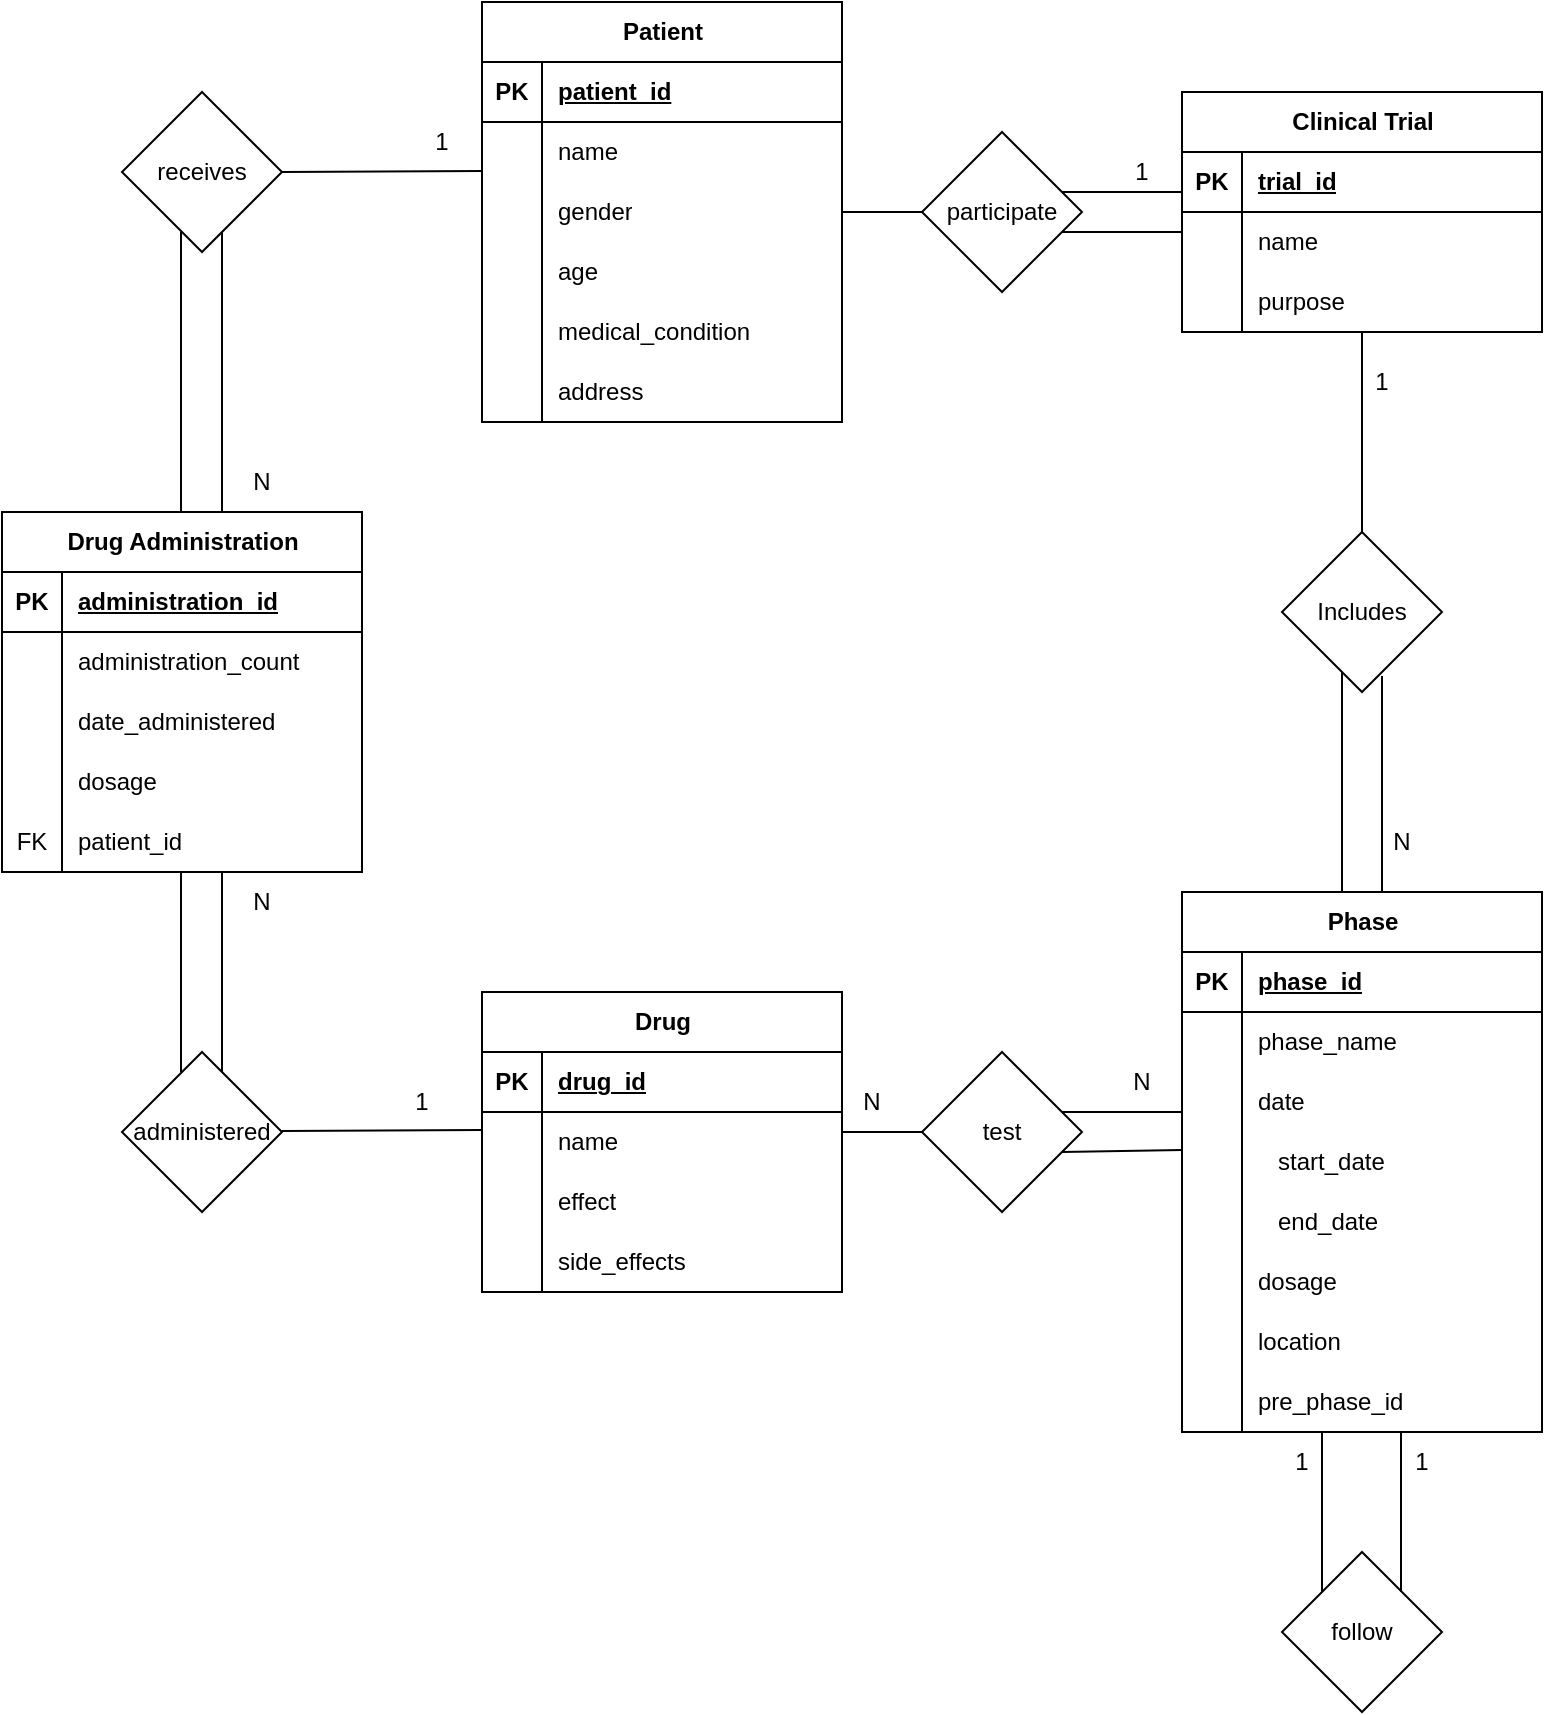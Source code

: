 <mxfile version="24.8.6">
  <diagram id="R2lEEEUBdFMjLlhIrx00" name="20215255">
    <mxGraphModel dx="1509" dy="777" grid="1" gridSize="10" guides="1" tooltips="1" connect="1" arrows="1" fold="1" page="1" pageScale="1" pageWidth="850" pageHeight="1100" math="0" shadow="0" extFonts="Permanent Marker^https://fonts.googleapis.com/css?family=Permanent+Marker">
      <root>
        <mxCell id="0" />
        <mxCell id="1" parent="0" />
        <mxCell id="ZXH_P6t-tBNjJ1LM8fPI-39" value="Clinical Trial" style="shape=table;startSize=30;container=1;collapsible=1;childLayout=tableLayout;fixedRows=1;rowLines=0;fontStyle=1;align=center;resizeLast=1;html=1;" parent="1" vertex="1">
          <mxGeometry x="610" y="80" width="180" height="120" as="geometry" />
        </mxCell>
        <mxCell id="ZXH_P6t-tBNjJ1LM8fPI-40" value="" style="shape=tableRow;horizontal=0;startSize=0;swimlaneHead=0;swimlaneBody=0;fillColor=none;collapsible=0;dropTarget=0;points=[[0,0.5],[1,0.5]];portConstraint=eastwest;top=0;left=0;right=0;bottom=1;" parent="ZXH_P6t-tBNjJ1LM8fPI-39" vertex="1">
          <mxGeometry y="30" width="180" height="30" as="geometry" />
        </mxCell>
        <mxCell id="ZXH_P6t-tBNjJ1LM8fPI-41" value="PK" style="shape=partialRectangle;connectable=0;fillColor=none;top=0;left=0;bottom=0;right=0;fontStyle=1;overflow=hidden;whiteSpace=wrap;html=1;" parent="ZXH_P6t-tBNjJ1LM8fPI-40" vertex="1">
          <mxGeometry width="30" height="30" as="geometry">
            <mxRectangle width="30" height="30" as="alternateBounds" />
          </mxGeometry>
        </mxCell>
        <mxCell id="ZXH_P6t-tBNjJ1LM8fPI-42" value="trial_id" style="shape=partialRectangle;connectable=0;fillColor=none;top=0;left=0;bottom=0;right=0;align=left;spacingLeft=6;fontStyle=5;overflow=hidden;whiteSpace=wrap;html=1;" parent="ZXH_P6t-tBNjJ1LM8fPI-40" vertex="1">
          <mxGeometry x="30" width="150" height="30" as="geometry">
            <mxRectangle width="150" height="30" as="alternateBounds" />
          </mxGeometry>
        </mxCell>
        <mxCell id="ZXH_P6t-tBNjJ1LM8fPI-43" value="" style="shape=tableRow;horizontal=0;startSize=0;swimlaneHead=0;swimlaneBody=0;fillColor=none;collapsible=0;dropTarget=0;points=[[0,0.5],[1,0.5]];portConstraint=eastwest;top=0;left=0;right=0;bottom=0;" parent="ZXH_P6t-tBNjJ1LM8fPI-39" vertex="1">
          <mxGeometry y="60" width="180" height="30" as="geometry" />
        </mxCell>
        <mxCell id="ZXH_P6t-tBNjJ1LM8fPI-44" value="" style="shape=partialRectangle;connectable=0;fillColor=none;top=0;left=0;bottom=0;right=0;editable=1;overflow=hidden;whiteSpace=wrap;html=1;" parent="ZXH_P6t-tBNjJ1LM8fPI-43" vertex="1">
          <mxGeometry width="30" height="30" as="geometry">
            <mxRectangle width="30" height="30" as="alternateBounds" />
          </mxGeometry>
        </mxCell>
        <mxCell id="ZXH_P6t-tBNjJ1LM8fPI-45" value="name" style="shape=partialRectangle;connectable=0;fillColor=none;top=0;left=0;bottom=0;right=0;align=left;spacingLeft=6;overflow=hidden;whiteSpace=wrap;html=1;" parent="ZXH_P6t-tBNjJ1LM8fPI-43" vertex="1">
          <mxGeometry x="30" width="150" height="30" as="geometry">
            <mxRectangle width="150" height="30" as="alternateBounds" />
          </mxGeometry>
        </mxCell>
        <mxCell id="ZXH_P6t-tBNjJ1LM8fPI-49" value="" style="shape=tableRow;horizontal=0;startSize=0;swimlaneHead=0;swimlaneBody=0;fillColor=none;collapsible=0;dropTarget=0;points=[[0,0.5],[1,0.5]];portConstraint=eastwest;top=0;left=0;right=0;bottom=0;" parent="ZXH_P6t-tBNjJ1LM8fPI-39" vertex="1">
          <mxGeometry y="90" width="180" height="30" as="geometry" />
        </mxCell>
        <mxCell id="ZXH_P6t-tBNjJ1LM8fPI-50" value="" style="shape=partialRectangle;connectable=0;fillColor=none;top=0;left=0;bottom=0;right=0;editable=1;overflow=hidden;whiteSpace=wrap;html=1;" parent="ZXH_P6t-tBNjJ1LM8fPI-49" vertex="1">
          <mxGeometry width="30" height="30" as="geometry">
            <mxRectangle width="30" height="30" as="alternateBounds" />
          </mxGeometry>
        </mxCell>
        <mxCell id="ZXH_P6t-tBNjJ1LM8fPI-51" value="purpose" style="shape=partialRectangle;connectable=0;fillColor=none;top=0;left=0;bottom=0;right=0;align=left;spacingLeft=6;overflow=hidden;whiteSpace=wrap;html=1;" parent="ZXH_P6t-tBNjJ1LM8fPI-49" vertex="1">
          <mxGeometry x="30" width="150" height="30" as="geometry">
            <mxRectangle width="150" height="30" as="alternateBounds" />
          </mxGeometry>
        </mxCell>
        <mxCell id="ZXH_P6t-tBNjJ1LM8fPI-52" value="Phase" style="shape=table;startSize=30;container=1;collapsible=1;childLayout=tableLayout;fixedRows=1;rowLines=0;fontStyle=1;align=center;resizeLast=1;html=1;" parent="1" vertex="1">
          <mxGeometry x="610" y="480" width="180" height="270" as="geometry" />
        </mxCell>
        <mxCell id="ZXH_P6t-tBNjJ1LM8fPI-53" value="" style="shape=tableRow;horizontal=0;startSize=0;swimlaneHead=0;swimlaneBody=0;fillColor=none;collapsible=0;dropTarget=0;points=[[0,0.5],[1,0.5]];portConstraint=eastwest;top=0;left=0;right=0;bottom=1;" parent="ZXH_P6t-tBNjJ1LM8fPI-52" vertex="1">
          <mxGeometry y="30" width="180" height="30" as="geometry" />
        </mxCell>
        <mxCell id="ZXH_P6t-tBNjJ1LM8fPI-54" value="PK" style="shape=partialRectangle;connectable=0;fillColor=none;top=0;left=0;bottom=0;right=0;fontStyle=1;overflow=hidden;whiteSpace=wrap;html=1;" parent="ZXH_P6t-tBNjJ1LM8fPI-53" vertex="1">
          <mxGeometry width="30" height="30" as="geometry">
            <mxRectangle width="30" height="30" as="alternateBounds" />
          </mxGeometry>
        </mxCell>
        <mxCell id="ZXH_P6t-tBNjJ1LM8fPI-55" value="phase_id" style="shape=partialRectangle;connectable=0;fillColor=none;top=0;left=0;bottom=0;right=0;align=left;spacingLeft=6;fontStyle=5;overflow=hidden;whiteSpace=wrap;html=1;" parent="ZXH_P6t-tBNjJ1LM8fPI-53" vertex="1">
          <mxGeometry x="30" width="150" height="30" as="geometry">
            <mxRectangle width="150" height="30" as="alternateBounds" />
          </mxGeometry>
        </mxCell>
        <mxCell id="ZXH_P6t-tBNjJ1LM8fPI-56" value="" style="shape=tableRow;horizontal=0;startSize=0;swimlaneHead=0;swimlaneBody=0;fillColor=none;collapsible=0;dropTarget=0;points=[[0,0.5],[1,0.5]];portConstraint=eastwest;top=0;left=0;right=0;bottom=0;" parent="ZXH_P6t-tBNjJ1LM8fPI-52" vertex="1">
          <mxGeometry y="60" width="180" height="30" as="geometry" />
        </mxCell>
        <mxCell id="ZXH_P6t-tBNjJ1LM8fPI-57" value="" style="shape=partialRectangle;connectable=0;fillColor=none;top=0;left=0;bottom=0;right=0;editable=1;overflow=hidden;whiteSpace=wrap;html=1;" parent="ZXH_P6t-tBNjJ1LM8fPI-56" vertex="1">
          <mxGeometry width="30" height="30" as="geometry">
            <mxRectangle width="30" height="30" as="alternateBounds" />
          </mxGeometry>
        </mxCell>
        <mxCell id="ZXH_P6t-tBNjJ1LM8fPI-58" value="phase_name" style="shape=partialRectangle;connectable=0;fillColor=none;top=0;left=0;bottom=0;right=0;align=left;spacingLeft=6;overflow=hidden;whiteSpace=wrap;html=1;" parent="ZXH_P6t-tBNjJ1LM8fPI-56" vertex="1">
          <mxGeometry x="30" width="150" height="30" as="geometry">
            <mxRectangle width="150" height="30" as="alternateBounds" />
          </mxGeometry>
        </mxCell>
        <mxCell id="ZXH_P6t-tBNjJ1LM8fPI-59" value="" style="shape=tableRow;horizontal=0;startSize=0;swimlaneHead=0;swimlaneBody=0;fillColor=none;collapsible=0;dropTarget=0;points=[[0,0.5],[1,0.5]];portConstraint=eastwest;top=0;left=0;right=0;bottom=0;" parent="ZXH_P6t-tBNjJ1LM8fPI-52" vertex="1">
          <mxGeometry y="90" width="180" height="30" as="geometry" />
        </mxCell>
        <mxCell id="ZXH_P6t-tBNjJ1LM8fPI-60" value="" style="shape=partialRectangle;connectable=0;fillColor=none;top=0;left=0;bottom=0;right=0;editable=1;overflow=hidden;whiteSpace=wrap;html=1;" parent="ZXH_P6t-tBNjJ1LM8fPI-59" vertex="1">
          <mxGeometry width="30" height="30" as="geometry">
            <mxRectangle width="30" height="30" as="alternateBounds" />
          </mxGeometry>
        </mxCell>
        <mxCell id="ZXH_P6t-tBNjJ1LM8fPI-61" value="date" style="shape=partialRectangle;connectable=0;fillColor=none;top=0;left=0;bottom=0;right=0;align=left;spacingLeft=6;overflow=hidden;whiteSpace=wrap;html=1;" parent="ZXH_P6t-tBNjJ1LM8fPI-59" vertex="1">
          <mxGeometry x="30" width="150" height="30" as="geometry">
            <mxRectangle width="150" height="30" as="alternateBounds" />
          </mxGeometry>
        </mxCell>
        <mxCell id="ZXH_P6t-tBNjJ1LM8fPI-62" value="" style="shape=tableRow;horizontal=0;startSize=0;swimlaneHead=0;swimlaneBody=0;fillColor=none;collapsible=0;dropTarget=0;points=[[0,0.5],[1,0.5]];portConstraint=eastwest;top=0;left=0;right=0;bottom=0;" parent="ZXH_P6t-tBNjJ1LM8fPI-52" vertex="1">
          <mxGeometry y="120" width="180" height="30" as="geometry" />
        </mxCell>
        <mxCell id="ZXH_P6t-tBNjJ1LM8fPI-63" value="" style="shape=partialRectangle;connectable=0;fillColor=none;top=0;left=0;bottom=0;right=0;editable=1;overflow=hidden;whiteSpace=wrap;html=1;" parent="ZXH_P6t-tBNjJ1LM8fPI-62" vertex="1">
          <mxGeometry width="30" height="30" as="geometry">
            <mxRectangle width="30" height="30" as="alternateBounds" />
          </mxGeometry>
        </mxCell>
        <mxCell id="ZXH_P6t-tBNjJ1LM8fPI-64" value="&amp;nbsp; &amp;nbsp;start_date" style="shape=partialRectangle;connectable=0;fillColor=none;top=0;left=0;bottom=0;right=0;align=left;spacingLeft=6;overflow=hidden;whiteSpace=wrap;html=1;" parent="ZXH_P6t-tBNjJ1LM8fPI-62" vertex="1">
          <mxGeometry x="30" width="150" height="30" as="geometry">
            <mxRectangle width="150" height="30" as="alternateBounds" />
          </mxGeometry>
        </mxCell>
        <mxCell id="ZXH_P6t-tBNjJ1LM8fPI-65" value="" style="shape=tableRow;horizontal=0;startSize=0;swimlaneHead=0;swimlaneBody=0;fillColor=none;collapsible=0;dropTarget=0;points=[[0,0.5],[1,0.5]];portConstraint=eastwest;top=0;left=0;right=0;bottom=0;" parent="ZXH_P6t-tBNjJ1LM8fPI-52" vertex="1">
          <mxGeometry y="150" width="180" height="30" as="geometry" />
        </mxCell>
        <mxCell id="ZXH_P6t-tBNjJ1LM8fPI-66" value="" style="shape=partialRectangle;connectable=0;fillColor=none;top=0;left=0;bottom=0;right=0;editable=1;overflow=hidden;whiteSpace=wrap;html=1;" parent="ZXH_P6t-tBNjJ1LM8fPI-65" vertex="1">
          <mxGeometry width="30" height="30" as="geometry">
            <mxRectangle width="30" height="30" as="alternateBounds" />
          </mxGeometry>
        </mxCell>
        <mxCell id="ZXH_P6t-tBNjJ1LM8fPI-67" value="&amp;nbsp; &amp;nbsp;end_date" style="shape=partialRectangle;connectable=0;fillColor=none;top=0;left=0;bottom=0;right=0;align=left;spacingLeft=6;overflow=hidden;whiteSpace=wrap;html=1;" parent="ZXH_P6t-tBNjJ1LM8fPI-65" vertex="1">
          <mxGeometry x="30" width="150" height="30" as="geometry">
            <mxRectangle width="150" height="30" as="alternateBounds" />
          </mxGeometry>
        </mxCell>
        <mxCell id="ZXH_P6t-tBNjJ1LM8fPI-68" value="" style="shape=tableRow;horizontal=0;startSize=0;swimlaneHead=0;swimlaneBody=0;fillColor=none;collapsible=0;dropTarget=0;points=[[0,0.5],[1,0.5]];portConstraint=eastwest;top=0;left=0;right=0;bottom=0;" parent="ZXH_P6t-tBNjJ1LM8fPI-52" vertex="1">
          <mxGeometry y="180" width="180" height="30" as="geometry" />
        </mxCell>
        <mxCell id="ZXH_P6t-tBNjJ1LM8fPI-69" value="" style="shape=partialRectangle;connectable=0;fillColor=none;top=0;left=0;bottom=0;right=0;editable=1;overflow=hidden;whiteSpace=wrap;html=1;" parent="ZXH_P6t-tBNjJ1LM8fPI-68" vertex="1">
          <mxGeometry width="30" height="30" as="geometry">
            <mxRectangle width="30" height="30" as="alternateBounds" />
          </mxGeometry>
        </mxCell>
        <mxCell id="ZXH_P6t-tBNjJ1LM8fPI-70" value="dosage" style="shape=partialRectangle;connectable=0;fillColor=none;top=0;left=0;bottom=0;right=0;align=left;spacingLeft=6;overflow=hidden;whiteSpace=wrap;html=1;" parent="ZXH_P6t-tBNjJ1LM8fPI-68" vertex="1">
          <mxGeometry x="30" width="150" height="30" as="geometry">
            <mxRectangle width="150" height="30" as="alternateBounds" />
          </mxGeometry>
        </mxCell>
        <mxCell id="ZXH_P6t-tBNjJ1LM8fPI-71" value="" style="shape=tableRow;horizontal=0;startSize=0;swimlaneHead=0;swimlaneBody=0;fillColor=none;collapsible=0;dropTarget=0;points=[[0,0.5],[1,0.5]];portConstraint=eastwest;top=0;left=0;right=0;bottom=0;" parent="ZXH_P6t-tBNjJ1LM8fPI-52" vertex="1">
          <mxGeometry y="210" width="180" height="30" as="geometry" />
        </mxCell>
        <mxCell id="ZXH_P6t-tBNjJ1LM8fPI-72" value="" style="shape=partialRectangle;connectable=0;fillColor=none;top=0;left=0;bottom=0;right=0;editable=1;overflow=hidden;whiteSpace=wrap;html=1;" parent="ZXH_P6t-tBNjJ1LM8fPI-71" vertex="1">
          <mxGeometry width="30" height="30" as="geometry">
            <mxRectangle width="30" height="30" as="alternateBounds" />
          </mxGeometry>
        </mxCell>
        <mxCell id="ZXH_P6t-tBNjJ1LM8fPI-73" value="location" style="shape=partialRectangle;connectable=0;fillColor=none;top=0;left=0;bottom=0;right=0;align=left;spacingLeft=6;overflow=hidden;whiteSpace=wrap;html=1;" parent="ZXH_P6t-tBNjJ1LM8fPI-71" vertex="1">
          <mxGeometry x="30" width="150" height="30" as="geometry">
            <mxRectangle width="150" height="30" as="alternateBounds" />
          </mxGeometry>
        </mxCell>
        <mxCell id="_gNQvHH0QfwZRHE5sfrC-10" value="" style="shape=tableRow;horizontal=0;startSize=0;swimlaneHead=0;swimlaneBody=0;fillColor=none;collapsible=0;dropTarget=0;points=[[0,0.5],[1,0.5]];portConstraint=eastwest;top=0;left=0;right=0;bottom=0;" vertex="1" parent="ZXH_P6t-tBNjJ1LM8fPI-52">
          <mxGeometry y="240" width="180" height="30" as="geometry" />
        </mxCell>
        <mxCell id="_gNQvHH0QfwZRHE5sfrC-11" value="" style="shape=partialRectangle;connectable=0;fillColor=none;top=0;left=0;bottom=0;right=0;editable=1;overflow=hidden;whiteSpace=wrap;html=1;" vertex="1" parent="_gNQvHH0QfwZRHE5sfrC-10">
          <mxGeometry width="30" height="30" as="geometry">
            <mxRectangle width="30" height="30" as="alternateBounds" />
          </mxGeometry>
        </mxCell>
        <mxCell id="_gNQvHH0QfwZRHE5sfrC-12" value="pre_phase_id" style="shape=partialRectangle;connectable=0;fillColor=none;top=0;left=0;bottom=0;right=0;align=left;spacingLeft=6;overflow=hidden;whiteSpace=wrap;html=1;" vertex="1" parent="_gNQvHH0QfwZRHE5sfrC-10">
          <mxGeometry x="30" width="150" height="30" as="geometry">
            <mxRectangle width="150" height="30" as="alternateBounds" />
          </mxGeometry>
        </mxCell>
        <mxCell id="ZXH_P6t-tBNjJ1LM8fPI-74" value="Patient" style="shape=table;startSize=30;container=1;collapsible=1;childLayout=tableLayout;fixedRows=1;rowLines=0;fontStyle=1;align=center;resizeLast=1;html=1;" parent="1" vertex="1">
          <mxGeometry x="260" y="35" width="180" height="210" as="geometry" />
        </mxCell>
        <mxCell id="ZXH_P6t-tBNjJ1LM8fPI-75" value="" style="shape=tableRow;horizontal=0;startSize=0;swimlaneHead=0;swimlaneBody=0;fillColor=none;collapsible=0;dropTarget=0;points=[[0,0.5],[1,0.5]];portConstraint=eastwest;top=0;left=0;right=0;bottom=1;" parent="ZXH_P6t-tBNjJ1LM8fPI-74" vertex="1">
          <mxGeometry y="30" width="180" height="30" as="geometry" />
        </mxCell>
        <mxCell id="ZXH_P6t-tBNjJ1LM8fPI-76" value="PK" style="shape=partialRectangle;connectable=0;fillColor=none;top=0;left=0;bottom=0;right=0;fontStyle=1;overflow=hidden;whiteSpace=wrap;html=1;" parent="ZXH_P6t-tBNjJ1LM8fPI-75" vertex="1">
          <mxGeometry width="30" height="30" as="geometry">
            <mxRectangle width="30" height="30" as="alternateBounds" />
          </mxGeometry>
        </mxCell>
        <mxCell id="ZXH_P6t-tBNjJ1LM8fPI-77" value="patient_id" style="shape=partialRectangle;connectable=0;fillColor=none;top=0;left=0;bottom=0;right=0;align=left;spacingLeft=6;fontStyle=5;overflow=hidden;whiteSpace=wrap;html=1;" parent="ZXH_P6t-tBNjJ1LM8fPI-75" vertex="1">
          <mxGeometry x="30" width="150" height="30" as="geometry">
            <mxRectangle width="150" height="30" as="alternateBounds" />
          </mxGeometry>
        </mxCell>
        <mxCell id="ZXH_P6t-tBNjJ1LM8fPI-78" value="" style="shape=tableRow;horizontal=0;startSize=0;swimlaneHead=0;swimlaneBody=0;fillColor=none;collapsible=0;dropTarget=0;points=[[0,0.5],[1,0.5]];portConstraint=eastwest;top=0;left=0;right=0;bottom=0;" parent="ZXH_P6t-tBNjJ1LM8fPI-74" vertex="1">
          <mxGeometry y="60" width="180" height="30" as="geometry" />
        </mxCell>
        <mxCell id="ZXH_P6t-tBNjJ1LM8fPI-79" value="" style="shape=partialRectangle;connectable=0;fillColor=none;top=0;left=0;bottom=0;right=0;editable=1;overflow=hidden;whiteSpace=wrap;html=1;" parent="ZXH_P6t-tBNjJ1LM8fPI-78" vertex="1">
          <mxGeometry width="30" height="30" as="geometry">
            <mxRectangle width="30" height="30" as="alternateBounds" />
          </mxGeometry>
        </mxCell>
        <mxCell id="ZXH_P6t-tBNjJ1LM8fPI-80" value="name" style="shape=partialRectangle;connectable=0;fillColor=none;top=0;left=0;bottom=0;right=0;align=left;spacingLeft=6;overflow=hidden;whiteSpace=wrap;html=1;" parent="ZXH_P6t-tBNjJ1LM8fPI-78" vertex="1">
          <mxGeometry x="30" width="150" height="30" as="geometry">
            <mxRectangle width="150" height="30" as="alternateBounds" />
          </mxGeometry>
        </mxCell>
        <mxCell id="ZXH_P6t-tBNjJ1LM8fPI-81" value="" style="shape=tableRow;horizontal=0;startSize=0;swimlaneHead=0;swimlaneBody=0;fillColor=none;collapsible=0;dropTarget=0;points=[[0,0.5],[1,0.5]];portConstraint=eastwest;top=0;left=0;right=0;bottom=0;" parent="ZXH_P6t-tBNjJ1LM8fPI-74" vertex="1">
          <mxGeometry y="90" width="180" height="30" as="geometry" />
        </mxCell>
        <mxCell id="ZXH_P6t-tBNjJ1LM8fPI-82" value="" style="shape=partialRectangle;connectable=0;fillColor=none;top=0;left=0;bottom=0;right=0;editable=1;overflow=hidden;whiteSpace=wrap;html=1;" parent="ZXH_P6t-tBNjJ1LM8fPI-81" vertex="1">
          <mxGeometry width="30" height="30" as="geometry">
            <mxRectangle width="30" height="30" as="alternateBounds" />
          </mxGeometry>
        </mxCell>
        <mxCell id="ZXH_P6t-tBNjJ1LM8fPI-83" value="gender" style="shape=partialRectangle;connectable=0;fillColor=none;top=0;left=0;bottom=0;right=0;align=left;spacingLeft=6;overflow=hidden;whiteSpace=wrap;html=1;" parent="ZXH_P6t-tBNjJ1LM8fPI-81" vertex="1">
          <mxGeometry x="30" width="150" height="30" as="geometry">
            <mxRectangle width="150" height="30" as="alternateBounds" />
          </mxGeometry>
        </mxCell>
        <mxCell id="ZXH_P6t-tBNjJ1LM8fPI-84" value="" style="shape=tableRow;horizontal=0;startSize=0;swimlaneHead=0;swimlaneBody=0;fillColor=none;collapsible=0;dropTarget=0;points=[[0,0.5],[1,0.5]];portConstraint=eastwest;top=0;left=0;right=0;bottom=0;" parent="ZXH_P6t-tBNjJ1LM8fPI-74" vertex="1">
          <mxGeometry y="120" width="180" height="30" as="geometry" />
        </mxCell>
        <mxCell id="ZXH_P6t-tBNjJ1LM8fPI-85" value="" style="shape=partialRectangle;connectable=0;fillColor=none;top=0;left=0;bottom=0;right=0;editable=1;overflow=hidden;whiteSpace=wrap;html=1;" parent="ZXH_P6t-tBNjJ1LM8fPI-84" vertex="1">
          <mxGeometry width="30" height="30" as="geometry">
            <mxRectangle width="30" height="30" as="alternateBounds" />
          </mxGeometry>
        </mxCell>
        <mxCell id="ZXH_P6t-tBNjJ1LM8fPI-86" value="age" style="shape=partialRectangle;connectable=0;fillColor=none;top=0;left=0;bottom=0;right=0;align=left;spacingLeft=6;overflow=hidden;whiteSpace=wrap;html=1;" parent="ZXH_P6t-tBNjJ1LM8fPI-84" vertex="1">
          <mxGeometry x="30" width="150" height="30" as="geometry">
            <mxRectangle width="150" height="30" as="alternateBounds" />
          </mxGeometry>
        </mxCell>
        <mxCell id="ZXH_P6t-tBNjJ1LM8fPI-87" value="" style="shape=tableRow;horizontal=0;startSize=0;swimlaneHead=0;swimlaneBody=0;fillColor=none;collapsible=0;dropTarget=0;points=[[0,0.5],[1,0.5]];portConstraint=eastwest;top=0;left=0;right=0;bottom=0;" parent="ZXH_P6t-tBNjJ1LM8fPI-74" vertex="1">
          <mxGeometry y="150" width="180" height="30" as="geometry" />
        </mxCell>
        <mxCell id="ZXH_P6t-tBNjJ1LM8fPI-88" value="" style="shape=partialRectangle;connectable=0;fillColor=none;top=0;left=0;bottom=0;right=0;editable=1;overflow=hidden;whiteSpace=wrap;html=1;" parent="ZXH_P6t-tBNjJ1LM8fPI-87" vertex="1">
          <mxGeometry width="30" height="30" as="geometry">
            <mxRectangle width="30" height="30" as="alternateBounds" />
          </mxGeometry>
        </mxCell>
        <mxCell id="ZXH_P6t-tBNjJ1LM8fPI-89" value="medical_condition" style="shape=partialRectangle;connectable=0;fillColor=none;top=0;left=0;bottom=0;right=0;align=left;spacingLeft=6;overflow=hidden;whiteSpace=wrap;html=1;" parent="ZXH_P6t-tBNjJ1LM8fPI-87" vertex="1">
          <mxGeometry x="30" width="150" height="30" as="geometry">
            <mxRectangle width="150" height="30" as="alternateBounds" />
          </mxGeometry>
        </mxCell>
        <mxCell id="ZXH_P6t-tBNjJ1LM8fPI-90" value="" style="shape=tableRow;horizontal=0;startSize=0;swimlaneHead=0;swimlaneBody=0;fillColor=none;collapsible=0;dropTarget=0;points=[[0,0.5],[1,0.5]];portConstraint=eastwest;top=0;left=0;right=0;bottom=0;" parent="ZXH_P6t-tBNjJ1LM8fPI-74" vertex="1">
          <mxGeometry y="180" width="180" height="30" as="geometry" />
        </mxCell>
        <mxCell id="ZXH_P6t-tBNjJ1LM8fPI-91" value="" style="shape=partialRectangle;connectable=0;fillColor=none;top=0;left=0;bottom=0;right=0;editable=1;overflow=hidden;whiteSpace=wrap;html=1;" parent="ZXH_P6t-tBNjJ1LM8fPI-90" vertex="1">
          <mxGeometry width="30" height="30" as="geometry">
            <mxRectangle width="30" height="30" as="alternateBounds" />
          </mxGeometry>
        </mxCell>
        <mxCell id="ZXH_P6t-tBNjJ1LM8fPI-92" value="address" style="shape=partialRectangle;connectable=0;fillColor=none;top=0;left=0;bottom=0;right=0;align=left;spacingLeft=6;overflow=hidden;whiteSpace=wrap;html=1;" parent="ZXH_P6t-tBNjJ1LM8fPI-90" vertex="1">
          <mxGeometry x="30" width="150" height="30" as="geometry">
            <mxRectangle width="150" height="30" as="alternateBounds" />
          </mxGeometry>
        </mxCell>
        <mxCell id="ZXH_P6t-tBNjJ1LM8fPI-93" value="Drug" style="shape=table;startSize=30;container=1;collapsible=1;childLayout=tableLayout;fixedRows=1;rowLines=0;fontStyle=1;align=center;resizeLast=1;html=1;" parent="1" vertex="1">
          <mxGeometry x="260" y="530" width="180" height="150" as="geometry" />
        </mxCell>
        <mxCell id="ZXH_P6t-tBNjJ1LM8fPI-94" value="" style="shape=tableRow;horizontal=0;startSize=0;swimlaneHead=0;swimlaneBody=0;fillColor=none;collapsible=0;dropTarget=0;points=[[0,0.5],[1,0.5]];portConstraint=eastwest;top=0;left=0;right=0;bottom=1;" parent="ZXH_P6t-tBNjJ1LM8fPI-93" vertex="1">
          <mxGeometry y="30" width="180" height="30" as="geometry" />
        </mxCell>
        <mxCell id="ZXH_P6t-tBNjJ1LM8fPI-95" value="PK" style="shape=partialRectangle;connectable=0;fillColor=none;top=0;left=0;bottom=0;right=0;fontStyle=1;overflow=hidden;whiteSpace=wrap;html=1;" parent="ZXH_P6t-tBNjJ1LM8fPI-94" vertex="1">
          <mxGeometry width="30" height="30" as="geometry">
            <mxRectangle width="30" height="30" as="alternateBounds" />
          </mxGeometry>
        </mxCell>
        <mxCell id="ZXH_P6t-tBNjJ1LM8fPI-96" value="drug_id" style="shape=partialRectangle;connectable=0;fillColor=none;top=0;left=0;bottom=0;right=0;align=left;spacingLeft=6;fontStyle=5;overflow=hidden;whiteSpace=wrap;html=1;" parent="ZXH_P6t-tBNjJ1LM8fPI-94" vertex="1">
          <mxGeometry x="30" width="150" height="30" as="geometry">
            <mxRectangle width="150" height="30" as="alternateBounds" />
          </mxGeometry>
        </mxCell>
        <mxCell id="ZXH_P6t-tBNjJ1LM8fPI-97" value="" style="shape=tableRow;horizontal=0;startSize=0;swimlaneHead=0;swimlaneBody=0;fillColor=none;collapsible=0;dropTarget=0;points=[[0,0.5],[1,0.5]];portConstraint=eastwest;top=0;left=0;right=0;bottom=0;" parent="ZXH_P6t-tBNjJ1LM8fPI-93" vertex="1">
          <mxGeometry y="60" width="180" height="30" as="geometry" />
        </mxCell>
        <mxCell id="ZXH_P6t-tBNjJ1LM8fPI-98" value="" style="shape=partialRectangle;connectable=0;fillColor=none;top=0;left=0;bottom=0;right=0;editable=1;overflow=hidden;whiteSpace=wrap;html=1;" parent="ZXH_P6t-tBNjJ1LM8fPI-97" vertex="1">
          <mxGeometry width="30" height="30" as="geometry">
            <mxRectangle width="30" height="30" as="alternateBounds" />
          </mxGeometry>
        </mxCell>
        <mxCell id="ZXH_P6t-tBNjJ1LM8fPI-99" value="name" style="shape=partialRectangle;connectable=0;fillColor=none;top=0;left=0;bottom=0;right=0;align=left;spacingLeft=6;overflow=hidden;whiteSpace=wrap;html=1;" parent="ZXH_P6t-tBNjJ1LM8fPI-97" vertex="1">
          <mxGeometry x="30" width="150" height="30" as="geometry">
            <mxRectangle width="150" height="30" as="alternateBounds" />
          </mxGeometry>
        </mxCell>
        <mxCell id="ZXH_P6t-tBNjJ1LM8fPI-100" value="" style="shape=tableRow;horizontal=0;startSize=0;swimlaneHead=0;swimlaneBody=0;fillColor=none;collapsible=0;dropTarget=0;points=[[0,0.5],[1,0.5]];portConstraint=eastwest;top=0;left=0;right=0;bottom=0;" parent="ZXH_P6t-tBNjJ1LM8fPI-93" vertex="1">
          <mxGeometry y="90" width="180" height="30" as="geometry" />
        </mxCell>
        <mxCell id="ZXH_P6t-tBNjJ1LM8fPI-101" value="" style="shape=partialRectangle;connectable=0;fillColor=none;top=0;left=0;bottom=0;right=0;editable=1;overflow=hidden;whiteSpace=wrap;html=1;" parent="ZXH_P6t-tBNjJ1LM8fPI-100" vertex="1">
          <mxGeometry width="30" height="30" as="geometry">
            <mxRectangle width="30" height="30" as="alternateBounds" />
          </mxGeometry>
        </mxCell>
        <mxCell id="ZXH_P6t-tBNjJ1LM8fPI-102" value="effect" style="shape=partialRectangle;connectable=0;fillColor=none;top=0;left=0;bottom=0;right=0;align=left;spacingLeft=6;overflow=hidden;whiteSpace=wrap;html=1;" parent="ZXH_P6t-tBNjJ1LM8fPI-100" vertex="1">
          <mxGeometry x="30" width="150" height="30" as="geometry">
            <mxRectangle width="150" height="30" as="alternateBounds" />
          </mxGeometry>
        </mxCell>
        <mxCell id="ZXH_P6t-tBNjJ1LM8fPI-106" value="" style="shape=tableRow;horizontal=0;startSize=0;swimlaneHead=0;swimlaneBody=0;fillColor=none;collapsible=0;dropTarget=0;points=[[0,0.5],[1,0.5]];portConstraint=eastwest;top=0;left=0;right=0;bottom=0;" parent="ZXH_P6t-tBNjJ1LM8fPI-93" vertex="1">
          <mxGeometry y="120" width="180" height="30" as="geometry" />
        </mxCell>
        <mxCell id="ZXH_P6t-tBNjJ1LM8fPI-107" value="" style="shape=partialRectangle;connectable=0;fillColor=none;top=0;left=0;bottom=0;right=0;editable=1;overflow=hidden;whiteSpace=wrap;html=1;" parent="ZXH_P6t-tBNjJ1LM8fPI-106" vertex="1">
          <mxGeometry width="30" height="30" as="geometry">
            <mxRectangle width="30" height="30" as="alternateBounds" />
          </mxGeometry>
        </mxCell>
        <mxCell id="ZXH_P6t-tBNjJ1LM8fPI-108" value="side_effects" style="shape=partialRectangle;connectable=0;fillColor=none;top=0;left=0;bottom=0;right=0;align=left;spacingLeft=6;overflow=hidden;whiteSpace=wrap;html=1;" parent="ZXH_P6t-tBNjJ1LM8fPI-106" vertex="1">
          <mxGeometry x="30" width="150" height="30" as="geometry">
            <mxRectangle width="150" height="30" as="alternateBounds" />
          </mxGeometry>
        </mxCell>
        <mxCell id="ZXH_P6t-tBNjJ1LM8fPI-109" value="Drug Administration" style="shape=table;startSize=30;container=1;collapsible=1;childLayout=tableLayout;fixedRows=1;rowLines=0;fontStyle=1;align=center;resizeLast=1;html=1;" parent="1" vertex="1">
          <mxGeometry x="20" y="290" width="180" height="180" as="geometry" />
        </mxCell>
        <mxCell id="ZXH_P6t-tBNjJ1LM8fPI-110" value="" style="shape=tableRow;horizontal=0;startSize=0;swimlaneHead=0;swimlaneBody=0;fillColor=none;collapsible=0;dropTarget=0;points=[[0,0.5],[1,0.5]];portConstraint=eastwest;top=0;left=0;right=0;bottom=1;" parent="ZXH_P6t-tBNjJ1LM8fPI-109" vertex="1">
          <mxGeometry y="30" width="180" height="30" as="geometry" />
        </mxCell>
        <mxCell id="ZXH_P6t-tBNjJ1LM8fPI-111" value="PK" style="shape=partialRectangle;connectable=0;fillColor=none;top=0;left=0;bottom=0;right=0;fontStyle=1;overflow=hidden;whiteSpace=wrap;html=1;" parent="ZXH_P6t-tBNjJ1LM8fPI-110" vertex="1">
          <mxGeometry width="30" height="30" as="geometry">
            <mxRectangle width="30" height="30" as="alternateBounds" />
          </mxGeometry>
        </mxCell>
        <mxCell id="ZXH_P6t-tBNjJ1LM8fPI-112" value="administration_id" style="shape=partialRectangle;connectable=0;fillColor=none;top=0;left=0;bottom=0;right=0;align=left;spacingLeft=6;fontStyle=5;overflow=hidden;whiteSpace=wrap;html=1;" parent="ZXH_P6t-tBNjJ1LM8fPI-110" vertex="1">
          <mxGeometry x="30" width="150" height="30" as="geometry">
            <mxRectangle width="150" height="30" as="alternateBounds" />
          </mxGeometry>
        </mxCell>
        <mxCell id="ZXH_P6t-tBNjJ1LM8fPI-113" value="" style="shape=tableRow;horizontal=0;startSize=0;swimlaneHead=0;swimlaneBody=0;fillColor=none;collapsible=0;dropTarget=0;points=[[0,0.5],[1,0.5]];portConstraint=eastwest;top=0;left=0;right=0;bottom=0;" parent="ZXH_P6t-tBNjJ1LM8fPI-109" vertex="1">
          <mxGeometry y="60" width="180" height="30" as="geometry" />
        </mxCell>
        <mxCell id="ZXH_P6t-tBNjJ1LM8fPI-114" value="" style="shape=partialRectangle;connectable=0;fillColor=none;top=0;left=0;bottom=0;right=0;editable=1;overflow=hidden;whiteSpace=wrap;html=1;" parent="ZXH_P6t-tBNjJ1LM8fPI-113" vertex="1">
          <mxGeometry width="30" height="30" as="geometry">
            <mxRectangle width="30" height="30" as="alternateBounds" />
          </mxGeometry>
        </mxCell>
        <mxCell id="ZXH_P6t-tBNjJ1LM8fPI-115" value="administration_count" style="shape=partialRectangle;connectable=0;fillColor=none;top=0;left=0;bottom=0;right=0;align=left;spacingLeft=6;overflow=hidden;whiteSpace=wrap;html=1;" parent="ZXH_P6t-tBNjJ1LM8fPI-113" vertex="1">
          <mxGeometry x="30" width="150" height="30" as="geometry">
            <mxRectangle width="150" height="30" as="alternateBounds" />
          </mxGeometry>
        </mxCell>
        <mxCell id="ZXH_P6t-tBNjJ1LM8fPI-116" value="" style="shape=tableRow;horizontal=0;startSize=0;swimlaneHead=0;swimlaneBody=0;fillColor=none;collapsible=0;dropTarget=0;points=[[0,0.5],[1,0.5]];portConstraint=eastwest;top=0;left=0;right=0;bottom=0;" parent="ZXH_P6t-tBNjJ1LM8fPI-109" vertex="1">
          <mxGeometry y="90" width="180" height="30" as="geometry" />
        </mxCell>
        <mxCell id="ZXH_P6t-tBNjJ1LM8fPI-117" value="" style="shape=partialRectangle;connectable=0;fillColor=none;top=0;left=0;bottom=0;right=0;editable=1;overflow=hidden;whiteSpace=wrap;html=1;" parent="ZXH_P6t-tBNjJ1LM8fPI-116" vertex="1">
          <mxGeometry width="30" height="30" as="geometry">
            <mxRectangle width="30" height="30" as="alternateBounds" />
          </mxGeometry>
        </mxCell>
        <mxCell id="ZXH_P6t-tBNjJ1LM8fPI-118" value="date_administered" style="shape=partialRectangle;connectable=0;fillColor=none;top=0;left=0;bottom=0;right=0;align=left;spacingLeft=6;overflow=hidden;whiteSpace=wrap;html=1;" parent="ZXH_P6t-tBNjJ1LM8fPI-116" vertex="1">
          <mxGeometry x="30" width="150" height="30" as="geometry">
            <mxRectangle width="150" height="30" as="alternateBounds" />
          </mxGeometry>
        </mxCell>
        <mxCell id="ZXH_P6t-tBNjJ1LM8fPI-122" value="" style="shape=tableRow;horizontal=0;startSize=0;swimlaneHead=0;swimlaneBody=0;fillColor=none;collapsible=0;dropTarget=0;points=[[0,0.5],[1,0.5]];portConstraint=eastwest;top=0;left=0;right=0;bottom=0;" parent="ZXH_P6t-tBNjJ1LM8fPI-109" vertex="1">
          <mxGeometry y="120" width="180" height="30" as="geometry" />
        </mxCell>
        <mxCell id="ZXH_P6t-tBNjJ1LM8fPI-123" value="" style="shape=partialRectangle;connectable=0;fillColor=none;top=0;left=0;bottom=0;right=0;editable=1;overflow=hidden;whiteSpace=wrap;html=1;" parent="ZXH_P6t-tBNjJ1LM8fPI-122" vertex="1">
          <mxGeometry width="30" height="30" as="geometry">
            <mxRectangle width="30" height="30" as="alternateBounds" />
          </mxGeometry>
        </mxCell>
        <mxCell id="ZXH_P6t-tBNjJ1LM8fPI-124" value="dosage" style="shape=partialRectangle;connectable=0;fillColor=none;top=0;left=0;bottom=0;right=0;align=left;spacingLeft=6;overflow=hidden;whiteSpace=wrap;html=1;" parent="ZXH_P6t-tBNjJ1LM8fPI-122" vertex="1">
          <mxGeometry x="30" width="150" height="30" as="geometry">
            <mxRectangle width="150" height="30" as="alternateBounds" />
          </mxGeometry>
        </mxCell>
        <mxCell id="ZXH_P6t-tBNjJ1LM8fPI-125" value="" style="shape=tableRow;horizontal=0;startSize=0;swimlaneHead=0;swimlaneBody=0;fillColor=none;collapsible=0;dropTarget=0;points=[[0,0.5],[1,0.5]];portConstraint=eastwest;top=0;left=0;right=0;bottom=0;" parent="ZXH_P6t-tBNjJ1LM8fPI-109" vertex="1">
          <mxGeometry y="150" width="180" height="30" as="geometry" />
        </mxCell>
        <mxCell id="ZXH_P6t-tBNjJ1LM8fPI-126" value="FK" style="shape=partialRectangle;connectable=0;fillColor=none;top=0;left=0;bottom=0;right=0;editable=1;overflow=hidden;whiteSpace=wrap;html=1;" parent="ZXH_P6t-tBNjJ1LM8fPI-125" vertex="1">
          <mxGeometry width="30" height="30" as="geometry">
            <mxRectangle width="30" height="30" as="alternateBounds" />
          </mxGeometry>
        </mxCell>
        <mxCell id="ZXH_P6t-tBNjJ1LM8fPI-127" value="patient_id" style="shape=partialRectangle;connectable=0;fillColor=none;top=0;left=0;bottom=0;right=0;align=left;spacingLeft=6;overflow=hidden;whiteSpace=wrap;html=1;" parent="ZXH_P6t-tBNjJ1LM8fPI-125" vertex="1">
          <mxGeometry x="30" width="150" height="30" as="geometry">
            <mxRectangle width="150" height="30" as="alternateBounds" />
          </mxGeometry>
        </mxCell>
        <mxCell id="_gNQvHH0QfwZRHE5sfrC-13" value="Includes" style="rhombus;whiteSpace=wrap;html=1;" vertex="1" parent="1">
          <mxGeometry x="660" y="300" width="80" height="80" as="geometry" />
        </mxCell>
        <mxCell id="_gNQvHH0QfwZRHE5sfrC-14" value="" style="endArrow=none;html=1;rounded=0;entryX=0.5;entryY=0;entryDx=0;entryDy=0;" edge="1" parent="1" target="_gNQvHH0QfwZRHE5sfrC-13">
          <mxGeometry relative="1" as="geometry">
            <mxPoint x="700" y="200" as="sourcePoint" />
            <mxPoint x="420" y="520" as="targetPoint" />
          </mxGeometry>
        </mxCell>
        <mxCell id="_gNQvHH0QfwZRHE5sfrC-15" value="" style="endArrow=none;html=1;rounded=0;entryX=0.5;entryY=0;entryDx=0;entryDy=0;exitX=0.375;exitY=0.875;exitDx=0;exitDy=0;exitPerimeter=0;" edge="1" parent="1" source="_gNQvHH0QfwZRHE5sfrC-13">
          <mxGeometry relative="1" as="geometry">
            <mxPoint x="690" y="380" as="sourcePoint" />
            <mxPoint x="690" y="480" as="targetPoint" />
          </mxGeometry>
        </mxCell>
        <mxCell id="_gNQvHH0QfwZRHE5sfrC-16" value="" style="endArrow=none;html=1;rounded=0;entryX=0.5;entryY=0;entryDx=0;entryDy=0;exitX=0.625;exitY=0.9;exitDx=0;exitDy=0;exitPerimeter=0;" edge="1" parent="1" source="_gNQvHH0QfwZRHE5sfrC-13">
          <mxGeometry relative="1" as="geometry">
            <mxPoint x="710" y="380" as="sourcePoint" />
            <mxPoint x="710" y="480" as="targetPoint" />
          </mxGeometry>
        </mxCell>
        <mxCell id="_gNQvHH0QfwZRHE5sfrC-17" value="1" style="text;html=1;align=center;verticalAlign=middle;whiteSpace=wrap;rounded=0;" vertex="1" parent="1">
          <mxGeometry x="680" y="210" width="60" height="30" as="geometry" />
        </mxCell>
        <mxCell id="_gNQvHH0QfwZRHE5sfrC-18" value="N" style="text;html=1;align=center;verticalAlign=middle;whiteSpace=wrap;rounded=0;" vertex="1" parent="1">
          <mxGeometry x="690" y="440" width="60" height="30" as="geometry" />
        </mxCell>
        <mxCell id="_gNQvHH0QfwZRHE5sfrC-19" value="participate" style="rhombus;whiteSpace=wrap;html=1;" vertex="1" parent="1">
          <mxGeometry x="480" y="100" width="80" height="80" as="geometry" />
        </mxCell>
        <mxCell id="_gNQvHH0QfwZRHE5sfrC-20" value="test" style="rhombus;whiteSpace=wrap;html=1;" vertex="1" parent="1">
          <mxGeometry x="480" y="560" width="80" height="80" as="geometry" />
        </mxCell>
        <mxCell id="_gNQvHH0QfwZRHE5sfrC-21" value="administered" style="rhombus;whiteSpace=wrap;html=1;" vertex="1" parent="1">
          <mxGeometry x="80" y="560" width="80" height="80" as="geometry" />
        </mxCell>
        <mxCell id="_gNQvHH0QfwZRHE5sfrC-22" value="receives" style="rhombus;whiteSpace=wrap;html=1;" vertex="1" parent="1">
          <mxGeometry x="80" y="80" width="80" height="80" as="geometry" />
        </mxCell>
        <mxCell id="_gNQvHH0QfwZRHE5sfrC-23" value="follow" style="rhombus;whiteSpace=wrap;html=1;" vertex="1" parent="1">
          <mxGeometry x="660" y="810" width="80" height="80" as="geometry" />
        </mxCell>
        <mxCell id="_gNQvHH0QfwZRHE5sfrC-25" value="" style="endArrow=none;html=1;rounded=0;" edge="1" parent="1">
          <mxGeometry relative="1" as="geometry">
            <mxPoint x="550" y="150" as="sourcePoint" />
            <mxPoint x="610" y="150" as="targetPoint" />
          </mxGeometry>
        </mxCell>
        <mxCell id="_gNQvHH0QfwZRHE5sfrC-26" value="" style="endArrow=none;html=1;rounded=0;" edge="1" parent="1">
          <mxGeometry relative="1" as="geometry">
            <mxPoint x="550" y="130" as="sourcePoint" />
            <mxPoint x="610" y="130" as="targetPoint" />
          </mxGeometry>
        </mxCell>
        <mxCell id="_gNQvHH0QfwZRHE5sfrC-27" value="" style="endArrow=none;html=1;rounded=0;entryX=0;entryY=0.5;entryDx=0;entryDy=0;exitX=1;exitY=0.5;exitDx=0;exitDy=0;" edge="1" parent="1" source="ZXH_P6t-tBNjJ1LM8fPI-81" target="_gNQvHH0QfwZRHE5sfrC-19">
          <mxGeometry relative="1" as="geometry">
            <mxPoint x="440" y="170" as="sourcePoint" />
            <mxPoint x="480" y="170" as="targetPoint" />
          </mxGeometry>
        </mxCell>
        <mxCell id="_gNQvHH0QfwZRHE5sfrC-28" value="" style="endArrow=none;html=1;rounded=0;" edge="1" parent="1">
          <mxGeometry relative="1" as="geometry">
            <mxPoint x="550" y="590" as="sourcePoint" />
            <mxPoint x="610" y="590" as="targetPoint" />
          </mxGeometry>
        </mxCell>
        <mxCell id="_gNQvHH0QfwZRHE5sfrC-30" value="" style="endArrow=none;html=1;rounded=0;entryX=0;entryY=0.3;entryDx=0;entryDy=0;entryPerimeter=0;" edge="1" parent="1" target="ZXH_P6t-tBNjJ1LM8fPI-62">
          <mxGeometry relative="1" as="geometry">
            <mxPoint x="550" y="610" as="sourcePoint" />
            <mxPoint x="600" y="610" as="targetPoint" />
          </mxGeometry>
        </mxCell>
        <mxCell id="_gNQvHH0QfwZRHE5sfrC-31" value="" style="endArrow=none;html=1;rounded=0;entryX=0;entryY=0.5;entryDx=0;entryDy=0;exitX=1;exitY=0.5;exitDx=0;exitDy=0;" edge="1" parent="1">
          <mxGeometry relative="1" as="geometry">
            <mxPoint x="440" y="600" as="sourcePoint" />
            <mxPoint x="480" y="600" as="targetPoint" />
          </mxGeometry>
        </mxCell>
        <mxCell id="_gNQvHH0QfwZRHE5sfrC-32" value="" style="endArrow=none;html=1;rounded=0;" edge="1" parent="1">
          <mxGeometry relative="1" as="geometry">
            <mxPoint x="160" y="599.5" as="sourcePoint" />
            <mxPoint x="260" y="599" as="targetPoint" />
          </mxGeometry>
        </mxCell>
        <mxCell id="_gNQvHH0QfwZRHE5sfrC-33" value="" style="endArrow=none;html=1;rounded=0;" edge="1" parent="1">
          <mxGeometry relative="1" as="geometry">
            <mxPoint x="160" y="120" as="sourcePoint" />
            <mxPoint x="260" y="119.5" as="targetPoint" />
          </mxGeometry>
        </mxCell>
        <mxCell id="_gNQvHH0QfwZRHE5sfrC-34" value="" style="endArrow=none;html=1;rounded=0;entryX=1;entryY=0;entryDx=0;entryDy=0;" edge="1" parent="1">
          <mxGeometry relative="1" as="geometry">
            <mxPoint x="130" y="150" as="sourcePoint" />
            <mxPoint x="130" y="290" as="targetPoint" />
          </mxGeometry>
        </mxCell>
        <mxCell id="_gNQvHH0QfwZRHE5sfrC-35" value="" style="endArrow=none;html=1;rounded=0;entryX=1;entryY=0;entryDx=0;entryDy=0;" edge="1" parent="1">
          <mxGeometry relative="1" as="geometry">
            <mxPoint x="109.5" y="150" as="sourcePoint" />
            <mxPoint x="109.5" y="290" as="targetPoint" />
          </mxGeometry>
        </mxCell>
        <mxCell id="_gNQvHH0QfwZRHE5sfrC-36" value="" style="endArrow=none;html=1;rounded=0;" edge="1" parent="1">
          <mxGeometry relative="1" as="geometry">
            <mxPoint x="109.5" y="470" as="sourcePoint" />
            <mxPoint x="109.5" y="570" as="targetPoint" />
          </mxGeometry>
        </mxCell>
        <mxCell id="_gNQvHH0QfwZRHE5sfrC-37" value="" style="endArrow=none;html=1;rounded=0;" edge="1" parent="1">
          <mxGeometry relative="1" as="geometry">
            <mxPoint x="130" y="470" as="sourcePoint" />
            <mxPoint x="130" y="570" as="targetPoint" />
          </mxGeometry>
        </mxCell>
        <mxCell id="_gNQvHH0QfwZRHE5sfrC-38" value="1" style="text;html=1;align=center;verticalAlign=middle;whiteSpace=wrap;rounded=0;" vertex="1" parent="1">
          <mxGeometry x="560" y="105" width="60" height="30" as="geometry" />
        </mxCell>
        <mxCell id="_gNQvHH0QfwZRHE5sfrC-39" value="1" style="text;html=1;align=center;verticalAlign=middle;whiteSpace=wrap;rounded=0;" vertex="1" parent="1">
          <mxGeometry x="210" y="90" width="60" height="30" as="geometry" />
        </mxCell>
        <mxCell id="_gNQvHH0QfwZRHE5sfrC-40" value="1" style="text;html=1;align=center;verticalAlign=middle;whiteSpace=wrap;rounded=0;" vertex="1" parent="1">
          <mxGeometry x="200" y="570" width="60" height="30" as="geometry" />
        </mxCell>
        <mxCell id="_gNQvHH0QfwZRHE5sfrC-41" value="N" style="text;html=1;align=center;verticalAlign=middle;whiteSpace=wrap;rounded=0;" vertex="1" parent="1">
          <mxGeometry x="560" y="560" width="60" height="30" as="geometry" />
        </mxCell>
        <mxCell id="_gNQvHH0QfwZRHE5sfrC-42" value="N" style="text;html=1;align=center;verticalAlign=middle;whiteSpace=wrap;rounded=0;" vertex="1" parent="1">
          <mxGeometry x="425" y="570" width="60" height="30" as="geometry" />
        </mxCell>
        <mxCell id="_gNQvHH0QfwZRHE5sfrC-43" value="N" style="text;html=1;align=center;verticalAlign=middle;whiteSpace=wrap;rounded=0;" vertex="1" parent="1">
          <mxGeometry x="120" y="470" width="60" height="30" as="geometry" />
        </mxCell>
        <mxCell id="_gNQvHH0QfwZRHE5sfrC-44" value="N" style="text;html=1;align=center;verticalAlign=middle;whiteSpace=wrap;rounded=0;" vertex="1" parent="1">
          <mxGeometry x="120" y="260" width="60" height="30" as="geometry" />
        </mxCell>
        <mxCell id="_gNQvHH0QfwZRHE5sfrC-46" value="" style="endArrow=none;html=1;rounded=0;" edge="1" parent="1">
          <mxGeometry relative="1" as="geometry">
            <mxPoint x="719.5" y="750" as="sourcePoint" />
            <mxPoint x="719.5" y="830" as="targetPoint" />
          </mxGeometry>
        </mxCell>
        <mxCell id="_gNQvHH0QfwZRHE5sfrC-47" value="1" style="text;html=1;align=center;verticalAlign=middle;whiteSpace=wrap;rounded=0;" vertex="1" parent="1">
          <mxGeometry x="700" y="750" width="60" height="30" as="geometry" />
        </mxCell>
        <mxCell id="_gNQvHH0QfwZRHE5sfrC-49" value="" style="endArrow=none;html=1;rounded=0;" edge="1" parent="1">
          <mxGeometry relative="1" as="geometry">
            <mxPoint x="680" y="750" as="sourcePoint" />
            <mxPoint x="680" y="830" as="targetPoint" />
          </mxGeometry>
        </mxCell>
        <mxCell id="_gNQvHH0QfwZRHE5sfrC-50" value="1" style="text;html=1;align=center;verticalAlign=middle;whiteSpace=wrap;rounded=0;" vertex="1" parent="1">
          <mxGeometry x="640" y="750" width="60" height="30" as="geometry" />
        </mxCell>
      </root>
    </mxGraphModel>
  </diagram>
</mxfile>
